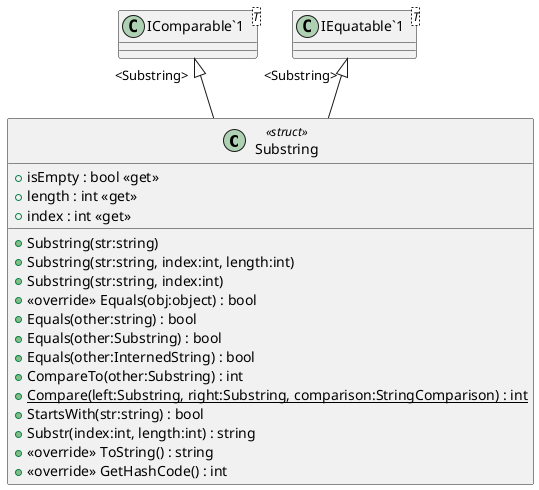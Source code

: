 @startuml
class Substring <<struct>> {
    + isEmpty : bool <<get>>
    + Substring(str:string)
    + Substring(str:string, index:int, length:int)
    + Substring(str:string, index:int)
    + <<override>> Equals(obj:object) : bool
    + Equals(other:string) : bool
    + Equals(other:Substring) : bool
    + Equals(other:InternedString) : bool
    + CompareTo(other:Substring) : int
    + {static} Compare(left:Substring, right:Substring, comparison:StringComparison) : int
    + StartsWith(str:string) : bool
    + Substr(index:int, length:int) : string
    + <<override>> ToString() : string
    + <<override>> GetHashCode() : int
    + length : int <<get>>
    + index : int <<get>>
}
class "IComparable`1"<T> {
}
class "IEquatable`1"<T> {
}
"IComparable`1" "<Substring>" <|-- Substring
"IEquatable`1" "<Substring>" <|-- Substring
@enduml
